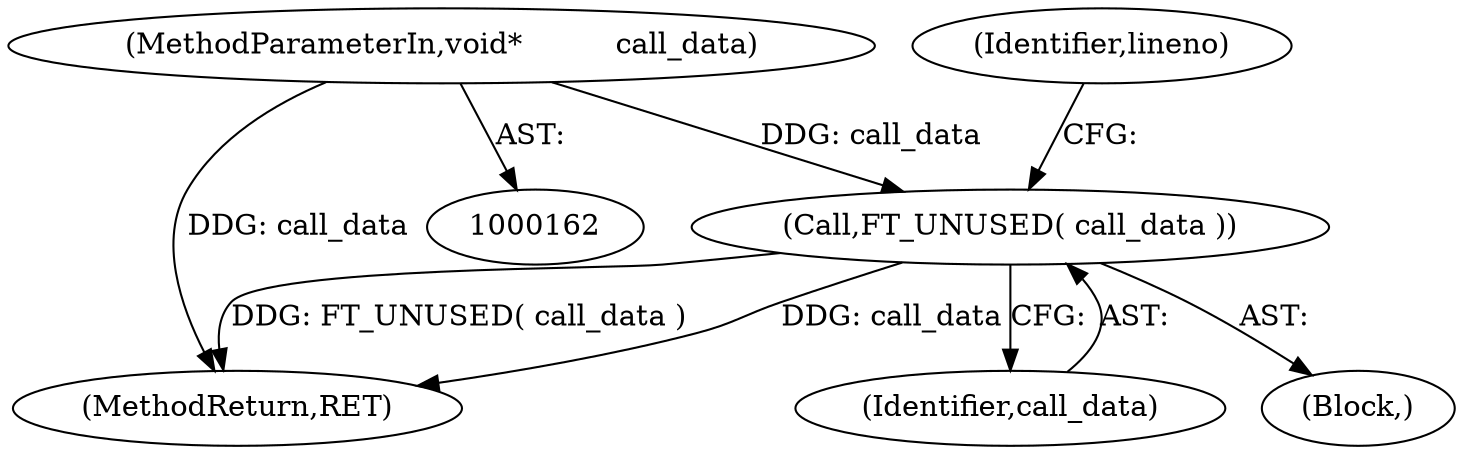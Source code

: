 digraph "0_savannah_7f2e4f4f553f6836be7683f66226afac3fa979b8@pointer" {
"1000184" [label="(Call,FT_UNUSED( call_data ))"];
"1000166" [label="(MethodParameterIn,void*          call_data)"];
"1001562" [label="(MethodReturn,RET)"];
"1000184" [label="(Call,FT_UNUSED( call_data ))"];
"1000166" [label="(MethodParameterIn,void*          call_data)"];
"1000187" [label="(Identifier,lineno)"];
"1000185" [label="(Identifier,call_data)"];
"1000168" [label="(Block,)"];
"1000184" -> "1000168"  [label="AST: "];
"1000184" -> "1000185"  [label="CFG: "];
"1000185" -> "1000184"  [label="AST: "];
"1000187" -> "1000184"  [label="CFG: "];
"1000184" -> "1001562"  [label="DDG: call_data"];
"1000184" -> "1001562"  [label="DDG: FT_UNUSED( call_data )"];
"1000166" -> "1000184"  [label="DDG: call_data"];
"1000166" -> "1000162"  [label="AST: "];
"1000166" -> "1001562"  [label="DDG: call_data"];
}
